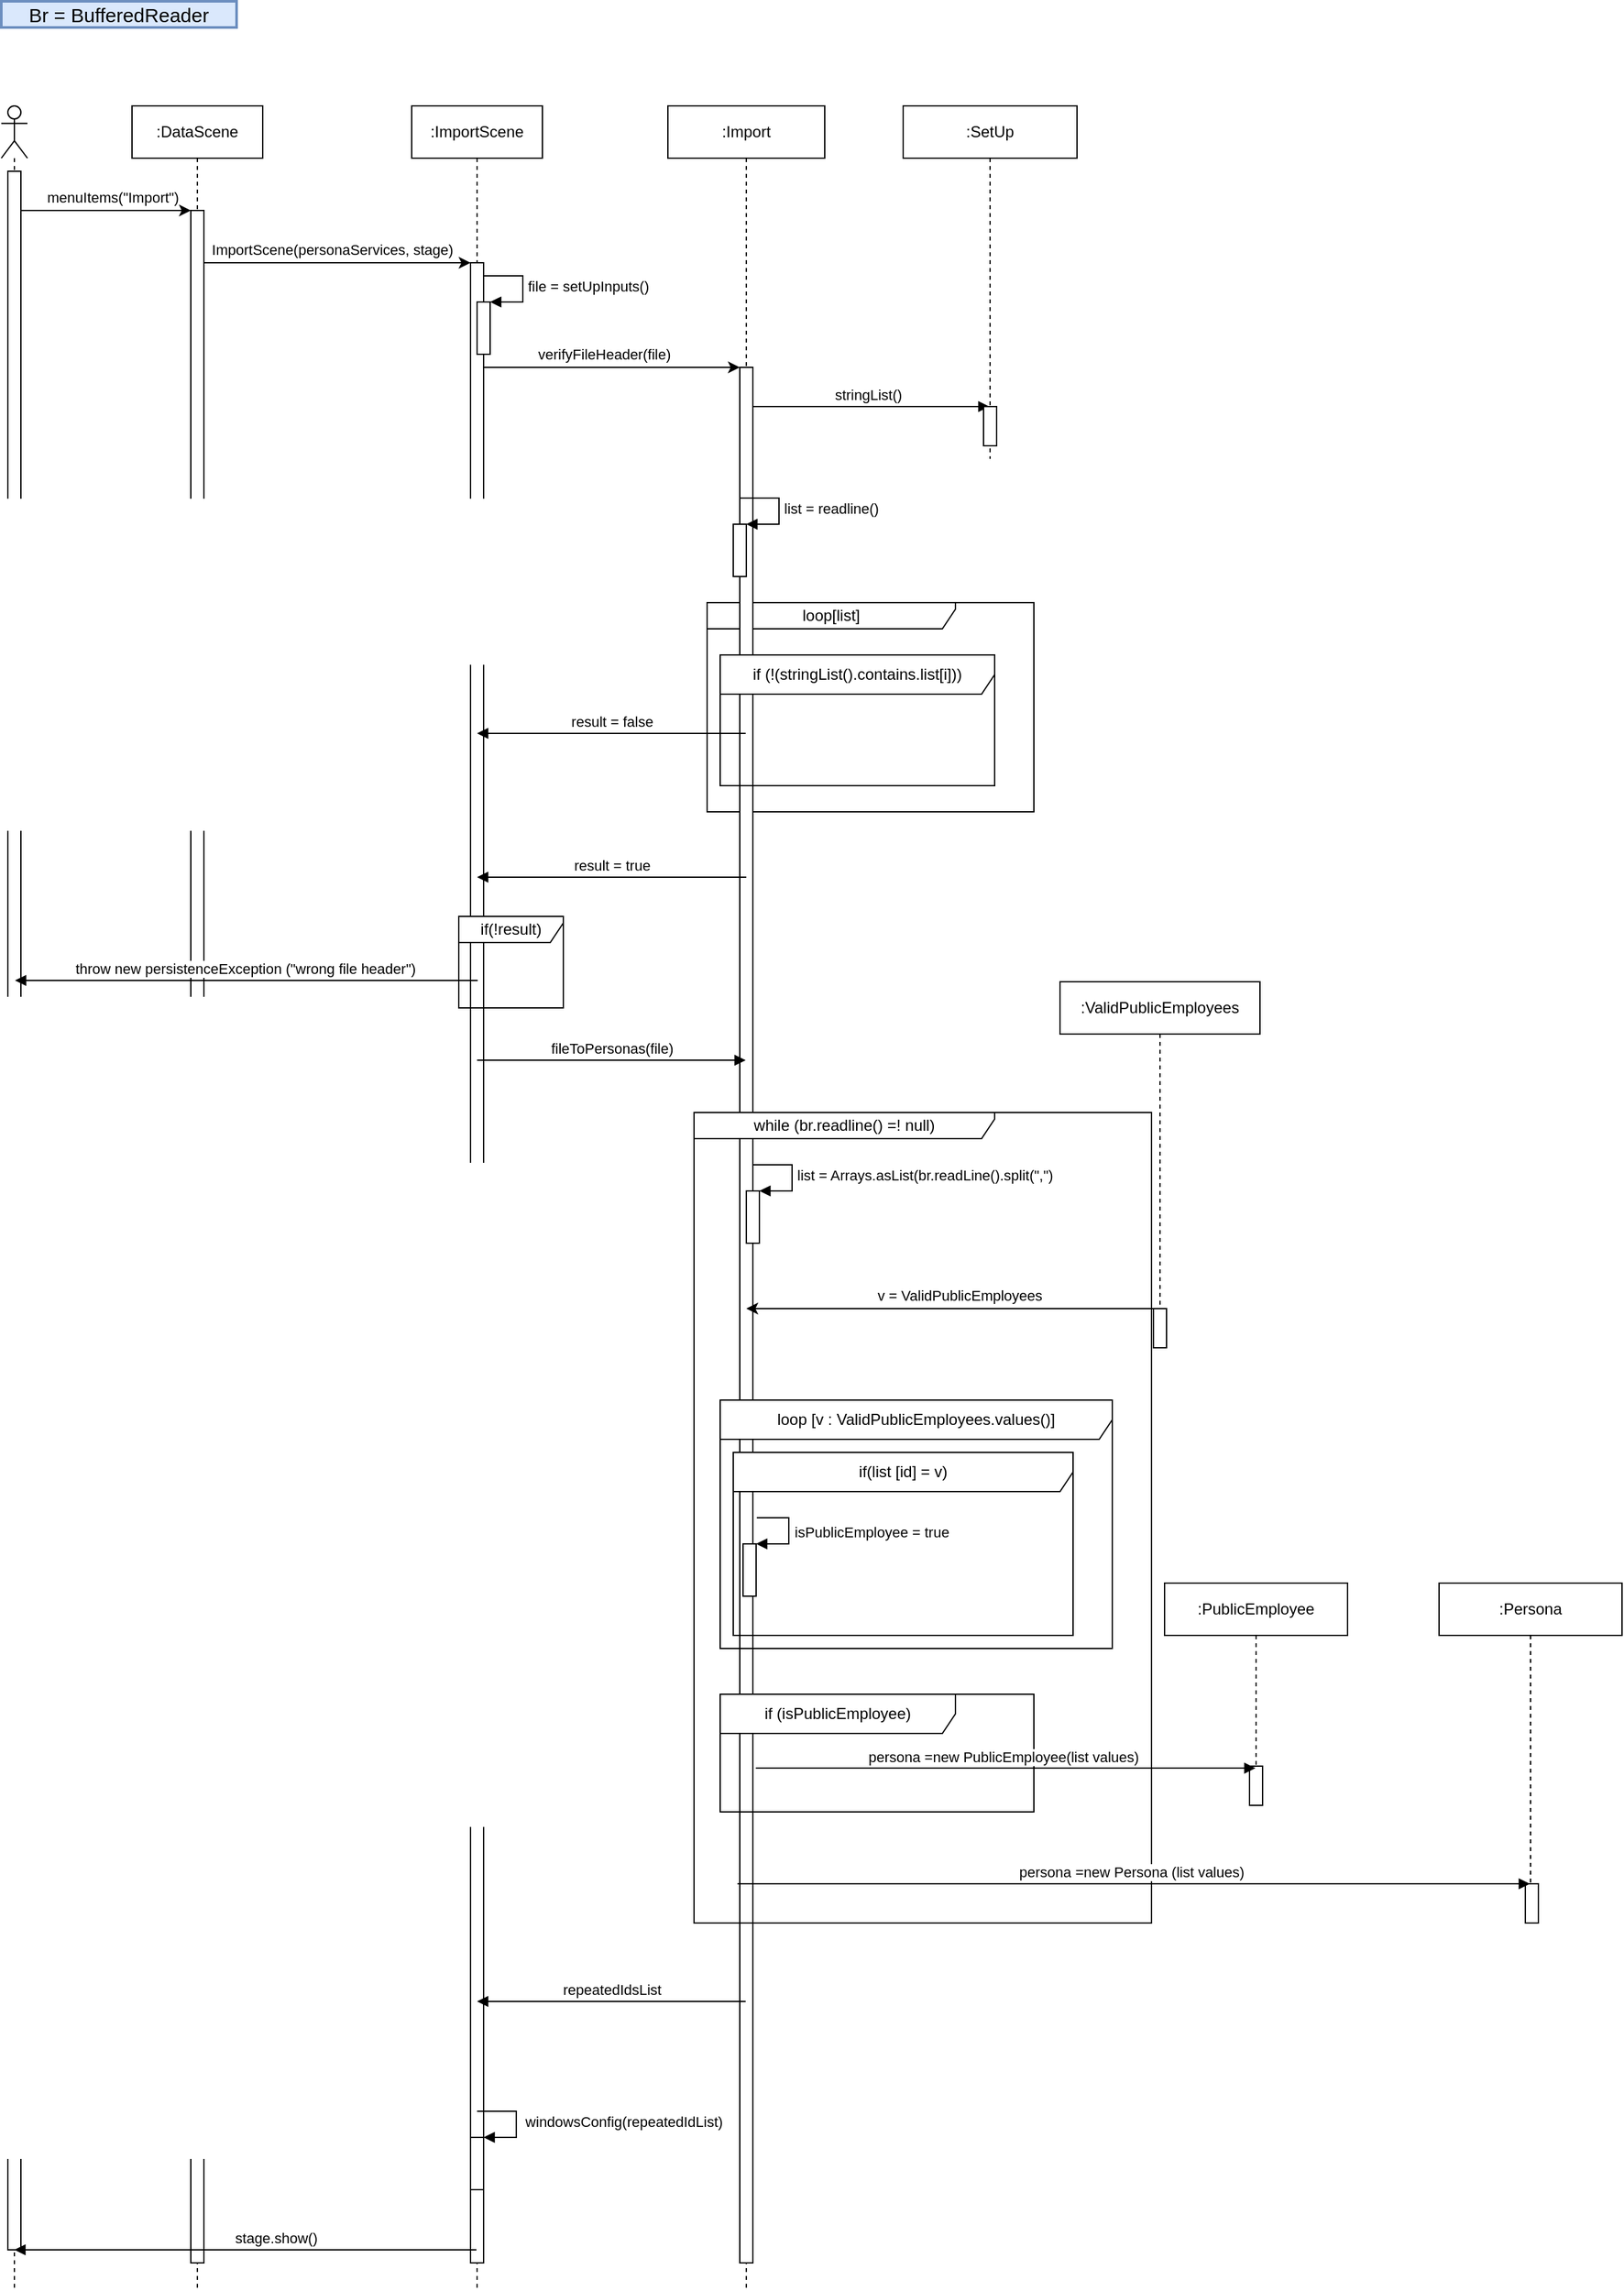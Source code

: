 <mxfile version="14.5.1" type="device"><diagram id="D4DDEfmQWiKZux7fWjJV" name="Página-1"><mxGraphModel dx="1505" dy="1583" grid="1" gridSize="10" guides="1" tooltips="1" connect="1" arrows="1" fold="1" page="1" pageScale="1" pageWidth="827" pageHeight="1169" math="0" shadow="0"><root><mxCell id="0"/><mxCell id="1" parent="0"/><mxCell id="CuW-CM8m0Wgv4omwYFEu-17" value="loop[list]" style="shape=umlFrame;whiteSpace=wrap;html=1;width=190;height=20;" parent="1" vertex="1"><mxGeometry x="610" y="540" width="250" height="160" as="geometry"/></mxCell><mxCell id="CuW-CM8m0Wgv4omwYFEu-2" value="" style="shape=umlLifeline;participant=umlActor;perimeter=lifelinePerimeter;whiteSpace=wrap;html=1;container=1;collapsible=0;recursiveResize=0;verticalAlign=top;spacingTop=36;outlineConnect=0;" parent="1" vertex="1"><mxGeometry x="70" y="160" width="20" height="1670" as="geometry"/></mxCell><mxCell id="CuW-CM8m0Wgv4omwYFEu-4" value="" style="html=1;points=[];perimeter=orthogonalPerimeter;" parent="CuW-CM8m0Wgv4omwYFEu-2" vertex="1"><mxGeometry x="5" y="50" width="10" height="1590" as="geometry"/></mxCell><mxCell id="CuW-CM8m0Wgv4omwYFEu-3" value=":DataScene" style="shape=umlLifeline;perimeter=lifelinePerimeter;whiteSpace=wrap;html=1;container=1;collapsible=0;recursiveResize=0;outlineConnect=0;" parent="1" vertex="1"><mxGeometry x="170" y="160" width="100" height="1670" as="geometry"/></mxCell><mxCell id="CuW-CM8m0Wgv4omwYFEu-5" value="" style="html=1;points=[];perimeter=orthogonalPerimeter;" parent="CuW-CM8m0Wgv4omwYFEu-3" vertex="1"><mxGeometry x="45" y="80" width="10" height="1570" as="geometry"/></mxCell><mxCell id="CuW-CM8m0Wgv4omwYFEu-6" value="menuItems(&quot;Import&quot;)" style="edgeStyle=orthogonalEdgeStyle;rounded=0;orthogonalLoop=1;jettySize=auto;html=1;" parent="1" source="CuW-CM8m0Wgv4omwYFEu-4" target="CuW-CM8m0Wgv4omwYFEu-5" edge="1"><mxGeometry x="0.071" y="10" relative="1" as="geometry"><Array as="points"><mxPoint x="180" y="240"/><mxPoint x="180" y="240"/></Array><mxPoint as="offset"/></mxGeometry></mxCell><mxCell id="CuW-CM8m0Wgv4omwYFEu-7" value=":ImportScene" style="shape=umlLifeline;perimeter=lifelinePerimeter;whiteSpace=wrap;html=1;container=1;collapsible=0;recursiveResize=0;outlineConnect=0;" parent="1" vertex="1"><mxGeometry x="384" y="160" width="100" height="1670" as="geometry"/></mxCell><mxCell id="CuW-CM8m0Wgv4omwYFEu-8" value="" style="html=1;points=[];perimeter=orthogonalPerimeter;" parent="CuW-CM8m0Wgv4omwYFEu-7" vertex="1"><mxGeometry x="45" y="120" width="10" height="1530" as="geometry"/></mxCell><mxCell id="CuW-CM8m0Wgv4omwYFEu-37" value="" style="html=1;points=[];perimeter=orthogonalPerimeter;" parent="CuW-CM8m0Wgv4omwYFEu-7" vertex="1"><mxGeometry x="50" y="150" width="10" height="40" as="geometry"/></mxCell><mxCell id="CuW-CM8m0Wgv4omwYFEu-38" value="file = setUpInputs()" style="edgeStyle=orthogonalEdgeStyle;html=1;align=left;spacingLeft=2;endArrow=block;rounded=0;entryX=1;entryY=0;" parent="CuW-CM8m0Wgv4omwYFEu-7" target="CuW-CM8m0Wgv4omwYFEu-37" edge="1"><mxGeometry relative="1" as="geometry"><mxPoint x="55" y="130" as="sourcePoint"/><Array as="points"><mxPoint x="85" y="130"/></Array></mxGeometry></mxCell><mxCell id="e4ibvnIDIF3pbO8oyA1G-20" value="" style="html=1;points=[];perimeter=orthogonalPerimeter;" vertex="1" parent="CuW-CM8m0Wgv4omwYFEu-7"><mxGeometry x="45" y="1554" width="10" height="40" as="geometry"/></mxCell><mxCell id="e4ibvnIDIF3pbO8oyA1G-21" value="&amp;nbsp;windowsConfig(repeatedIdList)" style="edgeStyle=orthogonalEdgeStyle;html=1;align=left;spacingLeft=2;endArrow=block;rounded=0;entryX=1;entryY=0;" edge="1" target="e4ibvnIDIF3pbO8oyA1G-20" parent="CuW-CM8m0Wgv4omwYFEu-7"><mxGeometry relative="1" as="geometry"><mxPoint x="50" y="1534" as="sourcePoint"/><Array as="points"><mxPoint x="80" y="1534"/></Array></mxGeometry></mxCell><mxCell id="CuW-CM8m0Wgv4omwYFEu-9" value="ImportScene(personaServices, stage)" style="edgeStyle=orthogonalEdgeStyle;rounded=0;orthogonalLoop=1;jettySize=auto;html=1;" parent="1" source="CuW-CM8m0Wgv4omwYFEu-5" target="CuW-CM8m0Wgv4omwYFEu-8" edge="1"><mxGeometry x="-0.042" y="10" relative="1" as="geometry"><Array as="points"><mxPoint x="320" y="280"/><mxPoint x="320" y="280"/></Array><mxPoint as="offset"/></mxGeometry></mxCell><mxCell id="CuW-CM8m0Wgv4omwYFEu-10" value=":Import" style="shape=umlLifeline;perimeter=lifelinePerimeter;whiteSpace=wrap;html=1;container=1;collapsible=0;recursiveResize=0;outlineConnect=0;" parent="1" vertex="1"><mxGeometry x="580" y="160" width="120" height="1670" as="geometry"/></mxCell><mxCell id="4mnfHv7MAYVhSma4JugC-2" value="stringList()" style="html=1;verticalAlign=bottom;endArrow=block;" parent="CuW-CM8m0Wgv4omwYFEu-10" target="CuW-CM8m0Wgv4omwYFEu-16" edge="1"><mxGeometry width="80" relative="1" as="geometry"><mxPoint x="60" y="230" as="sourcePoint"/><mxPoint x="140" y="230" as="targetPoint"/></mxGeometry></mxCell><mxCell id="CuW-CM8m0Wgv4omwYFEu-13" value="" style="html=1;points=[];perimeter=orthogonalPerimeter;" parent="CuW-CM8m0Wgv4omwYFEu-10" vertex="1"><mxGeometry x="55" y="200" width="10" height="1450" as="geometry"/></mxCell><mxCell id="4mnfHv7MAYVhSma4JugC-13" value="" style="html=1;points=[];perimeter=orthogonalPerimeter;" parent="CuW-CM8m0Wgv4omwYFEu-10" vertex="1"><mxGeometry x="50" y="320" width="10" height="40" as="geometry"/></mxCell><mxCell id="4mnfHv7MAYVhSma4JugC-14" value="list = readline()" style="edgeStyle=orthogonalEdgeStyle;html=1;align=left;spacingLeft=2;endArrow=block;rounded=0;entryX=1;entryY=0;" parent="CuW-CM8m0Wgv4omwYFEu-10" target="4mnfHv7MAYVhSma4JugC-13" edge="1"><mxGeometry relative="1" as="geometry"><mxPoint x="55" y="300" as="sourcePoint"/><Array as="points"><mxPoint x="85" y="300"/><mxPoint x="85" y="320"/></Array></mxGeometry></mxCell><mxCell id="4mnfHv7MAYVhSma4JugC-26" value="" style="html=1;points=[];perimeter=orthogonalPerimeter;strokeWidth=1;fontSize=11;" parent="CuW-CM8m0Wgv4omwYFEu-10" vertex="1"><mxGeometry x="60" y="830" width="10" height="40" as="geometry"/></mxCell><mxCell id="4mnfHv7MAYVhSma4JugC-27" value="list = Arrays.asList(br.readLine().split(&quot;,&quot;)" style="edgeStyle=orthogonalEdgeStyle;html=1;align=left;spacingLeft=2;endArrow=block;rounded=0;entryX=1;entryY=0;fontSize=11;" parent="CuW-CM8m0Wgv4omwYFEu-10" target="4mnfHv7MAYVhSma4JugC-26" edge="1"><mxGeometry relative="1" as="geometry"><mxPoint x="65" y="810" as="sourcePoint"/><Array as="points"><mxPoint x="95" y="810"/></Array></mxGeometry></mxCell><mxCell id="CuW-CM8m0Wgv4omwYFEu-14" value="verifyFileHeader(file)" style="edgeStyle=orthogonalEdgeStyle;rounded=0;orthogonalLoop=1;jettySize=auto;html=1;" parent="1" source="CuW-CM8m0Wgv4omwYFEu-8" target="CuW-CM8m0Wgv4omwYFEu-13" edge="1"><mxGeometry x="-0.062" y="10" relative="1" as="geometry"><Array as="points"><mxPoint x="530" y="360"/><mxPoint x="530" y="360"/></Array><mxPoint as="offset"/></mxGeometry></mxCell><mxCell id="CuW-CM8m0Wgv4omwYFEu-16" value=":SetUp" style="shape=umlLifeline;perimeter=lifelinePerimeter;whiteSpace=wrap;html=1;container=1;collapsible=0;recursiveResize=0;outlineConnect=0;" parent="1" vertex="1"><mxGeometry x="760" y="160" width="133" height="270" as="geometry"/></mxCell><mxCell id="4mnfHv7MAYVhSma4JugC-17" value="" style="html=1;points=[];perimeter=orthogonalPerimeter;" parent="CuW-CM8m0Wgv4omwYFEu-16" vertex="1"><mxGeometry x="61.5" y="230" width="10" height="30" as="geometry"/></mxCell><mxCell id="CuW-CM8m0Wgv4omwYFEu-20" value="if (!(stringList().contains.list[i]))" style="shape=umlFrame;whiteSpace=wrap;html=1;width=260;height=30;" parent="1" vertex="1"><mxGeometry x="620" y="580" width="210" height="100" as="geometry"/></mxCell><mxCell id="4mnfHv7MAYVhSma4JugC-15" value="result = false" style="html=1;verticalAlign=bottom;endArrow=block;" parent="1" source="CuW-CM8m0Wgv4omwYFEu-10" target="CuW-CM8m0Wgv4omwYFEu-7" edge="1"><mxGeometry width="80" relative="1" as="geometry"><mxPoint x="500" y="620" as="sourcePoint"/><mxPoint x="580" y="620" as="targetPoint"/><Array as="points"><mxPoint x="560" y="640"/></Array></mxGeometry></mxCell><mxCell id="4mnfHv7MAYVhSma4JugC-16" value="result = true" style="html=1;verticalAlign=bottom;endArrow=block;" parent="1" edge="1"><mxGeometry width="80" relative="1" as="geometry"><mxPoint x="640" y="750" as="sourcePoint"/><mxPoint x="434" y="750" as="targetPoint"/><Array as="points"><mxPoint x="560.5" y="750"/></Array></mxGeometry></mxCell><mxCell id="CuW-CM8m0Wgv4omwYFEu-12" value="if(!result)" style="shape=umlFrame;whiteSpace=wrap;html=1;width=120;height=20;" parent="1" vertex="1"><mxGeometry x="420" y="780" width="80" height="70" as="geometry"/></mxCell><mxCell id="4mnfHv7MAYVhSma4JugC-3" value="throw new persistenceException (&quot;wrong file header&quot;)&amp;nbsp;" style="html=1;verticalAlign=bottom;endArrow=block;" parent="1" edge="1"><mxGeometry width="80" relative="1" as="geometry"><mxPoint x="434.5" y="829" as="sourcePoint"/><mxPoint x="80.5" y="829" as="targetPoint"/><Array as="points"><mxPoint x="381" y="829"/></Array></mxGeometry></mxCell><mxCell id="4mnfHv7MAYVhSma4JugC-18" value="fileToPersonas(file)" style="html=1;verticalAlign=bottom;endArrow=block;" parent="1" source="CuW-CM8m0Wgv4omwYFEu-7" target="CuW-CM8m0Wgv4omwYFEu-10" edge="1"><mxGeometry width="80" relative="1" as="geometry"><mxPoint x="480" y="910" as="sourcePoint"/><mxPoint x="560" y="910" as="targetPoint"/><Array as="points"><mxPoint x="590" y="890"/></Array></mxGeometry></mxCell><mxCell id="4mnfHv7MAYVhSma4JugC-19" value="while (br.readline() =! null)" style="shape=umlFrame;whiteSpace=wrap;html=1;width=230;height=20;" parent="1" vertex="1"><mxGeometry x="600" y="930" width="350" height="620" as="geometry"/></mxCell><mxCell id="4mnfHv7MAYVhSma4JugC-20" value="Br = BufferedReader" style="text;html=1;strokeColor=#6c8ebf;fillColor=#dae8fc;align=center;verticalAlign=middle;whiteSpace=wrap;rounded=0;strokeWidth=2;fontSize=15;" parent="1" vertex="1"><mxGeometry x="70" y="80" width="180" height="20" as="geometry"/></mxCell><mxCell id="4mnfHv7MAYVhSma4JugC-28" value=":PublicEmployee" style="shape=umlLifeline;perimeter=lifelinePerimeter;whiteSpace=wrap;html=1;container=1;collapsible=0;recursiveResize=0;outlineConnect=0;" parent="1" vertex="1"><mxGeometry x="960" y="1290" width="140" height="170" as="geometry"/></mxCell><mxCell id="e4ibvnIDIF3pbO8oyA1G-15" value="" style="html=1;points=[];perimeter=orthogonalPerimeter;" vertex="1" parent="4mnfHv7MAYVhSma4JugC-28"><mxGeometry x="65" y="140" width="10" height="30" as="geometry"/></mxCell><mxCell id="4mnfHv7MAYVhSma4JugC-30" value=":Persona" style="shape=umlLifeline;perimeter=lifelinePerimeter;whiteSpace=wrap;html=1;container=1;collapsible=0;recursiveResize=0;outlineConnect=0;" parent="1" vertex="1"><mxGeometry x="1170" y="1290" width="140" height="260" as="geometry"/></mxCell><mxCell id="e4ibvnIDIF3pbO8oyA1G-17" value="" style="html=1;points=[];perimeter=orthogonalPerimeter;" vertex="1" parent="4mnfHv7MAYVhSma4JugC-30"><mxGeometry x="66" y="230" width="10" height="30" as="geometry"/></mxCell><mxCell id="e4ibvnIDIF3pbO8oyA1G-1" value="loop [v : ValidPublicEmployees.values()]" style="shape=umlFrame;whiteSpace=wrap;html=1;width=310;height=30;" vertex="1" parent="1"><mxGeometry x="620" y="1150" width="300" height="190" as="geometry"/></mxCell><mxCell id="e4ibvnIDIF3pbO8oyA1G-2" value="if(list [id] = v)" style="shape=umlFrame;whiteSpace=wrap;html=1;width=260;height=30;" vertex="1" parent="1"><mxGeometry x="630" y="1190" width="260" height="140" as="geometry"/></mxCell><mxCell id="e4ibvnIDIF3pbO8oyA1G-3" value=":ValidPublicEmployees" style="shape=umlLifeline;perimeter=lifelinePerimeter;whiteSpace=wrap;html=1;container=1;collapsible=0;recursiveResize=0;outlineConnect=0;" vertex="1" parent="1"><mxGeometry x="880" y="830" width="153" height="280" as="geometry"/></mxCell><mxCell id="e4ibvnIDIF3pbO8oyA1G-4" value="" style="html=1;points=[];perimeter=orthogonalPerimeter;" vertex="1" parent="e4ibvnIDIF3pbO8oyA1G-3"><mxGeometry x="71.5" y="250" width="10" height="30" as="geometry"/></mxCell><mxCell id="e4ibvnIDIF3pbO8oyA1G-5" value="v = ValidPublicEmployees" style="edgeStyle=orthogonalEdgeStyle;rounded=0;orthogonalLoop=1;jettySize=auto;html=1;" edge="1" parent="1" source="e4ibvnIDIF3pbO8oyA1G-3"><mxGeometry x="-0.03" y="-10" relative="1" as="geometry"><Array as="points"><mxPoint x="870" y="1080"/><mxPoint x="870" y="1080"/></Array><mxPoint as="offset"/><mxPoint x="640" y="1080" as="targetPoint"/></mxGeometry></mxCell><mxCell id="e4ibvnIDIF3pbO8oyA1G-9" value="" style="html=1;points=[];perimeter=orthogonalPerimeter;" vertex="1" parent="1"><mxGeometry x="637.5" y="1260" width="10" height="40" as="geometry"/></mxCell><mxCell id="e4ibvnIDIF3pbO8oyA1G-10" value="isPublicEmployee = true" style="edgeStyle=orthogonalEdgeStyle;html=1;align=left;spacingLeft=2;endArrow=block;rounded=0;entryX=1;entryY=0;" edge="1" parent="1"><mxGeometry relative="1" as="geometry"><mxPoint x="648" y="1240" as="sourcePoint"/><Array as="points"><mxPoint x="672.5" y="1240"/></Array><mxPoint x="647.5" y="1260" as="targetPoint"/></mxGeometry></mxCell><mxCell id="e4ibvnIDIF3pbO8oyA1G-13" value="if (isPublicEmployee)" style="shape=umlFrame;whiteSpace=wrap;html=1;width=180;height=30;" vertex="1" parent="1"><mxGeometry x="620" y="1375" width="240" height="90" as="geometry"/></mxCell><mxCell id="e4ibvnIDIF3pbO8oyA1G-14" value="persona =new PublicEmployee(list values)&amp;nbsp;" style="html=1;verticalAlign=bottom;endArrow=block;exitX=1.229;exitY=0.739;exitDx=0;exitDy=0;exitPerimeter=0;" edge="1" parent="1" source="CuW-CM8m0Wgv4omwYFEu-13" target="4mnfHv7MAYVhSma4JugC-28"><mxGeometry width="80" relative="1" as="geometry"><mxPoint x="1020" y="1430" as="sourcePoint"/><mxPoint x="1100" y="1430" as="targetPoint"/></mxGeometry></mxCell><mxCell id="e4ibvnIDIF3pbO8oyA1G-16" value="persona =new Persona (list values)&amp;nbsp;" style="html=1;verticalAlign=bottom;endArrow=block;exitX=0.8;exitY=0.636;exitDx=0;exitDy=0;exitPerimeter=0;" edge="1" parent="1" target="4mnfHv7MAYVhSma4JugC-30"><mxGeometry width="80" relative="1" as="geometry"><mxPoint x="633.25" y="1520.0" as="sourcePoint"/><mxPoint x="1150" y="1520" as="targetPoint"/></mxGeometry></mxCell><mxCell id="e4ibvnIDIF3pbO8oyA1G-19" value="repeatedIdsList" style="html=1;verticalAlign=bottom;endArrow=block;" edge="1" parent="1" source="CuW-CM8m0Wgv4omwYFEu-10" target="CuW-CM8m0Wgv4omwYFEu-7"><mxGeometry width="80" relative="1" as="geometry"><mxPoint x="480" y="1620" as="sourcePoint"/><mxPoint x="560" y="1620" as="targetPoint"/><Array as="points"><mxPoint x="620" y="1610"/><mxPoint x="550" y="1610"/></Array></mxGeometry></mxCell><mxCell id="e4ibvnIDIF3pbO8oyA1G-22" value="stage.show()" style="html=1;verticalAlign=bottom;endArrow=block;" edge="1" parent="1" source="CuW-CM8m0Wgv4omwYFEu-7" target="CuW-CM8m0Wgv4omwYFEu-2"><mxGeometry x="-0.133" width="80" relative="1" as="geometry"><mxPoint x="280" y="1850" as="sourcePoint"/><mxPoint x="360" y="1850" as="targetPoint"/><Array as="points"><mxPoint x="290" y="1800"/></Array><mxPoint x="-1" as="offset"/></mxGeometry></mxCell></root></mxGraphModel></diagram></mxfile>